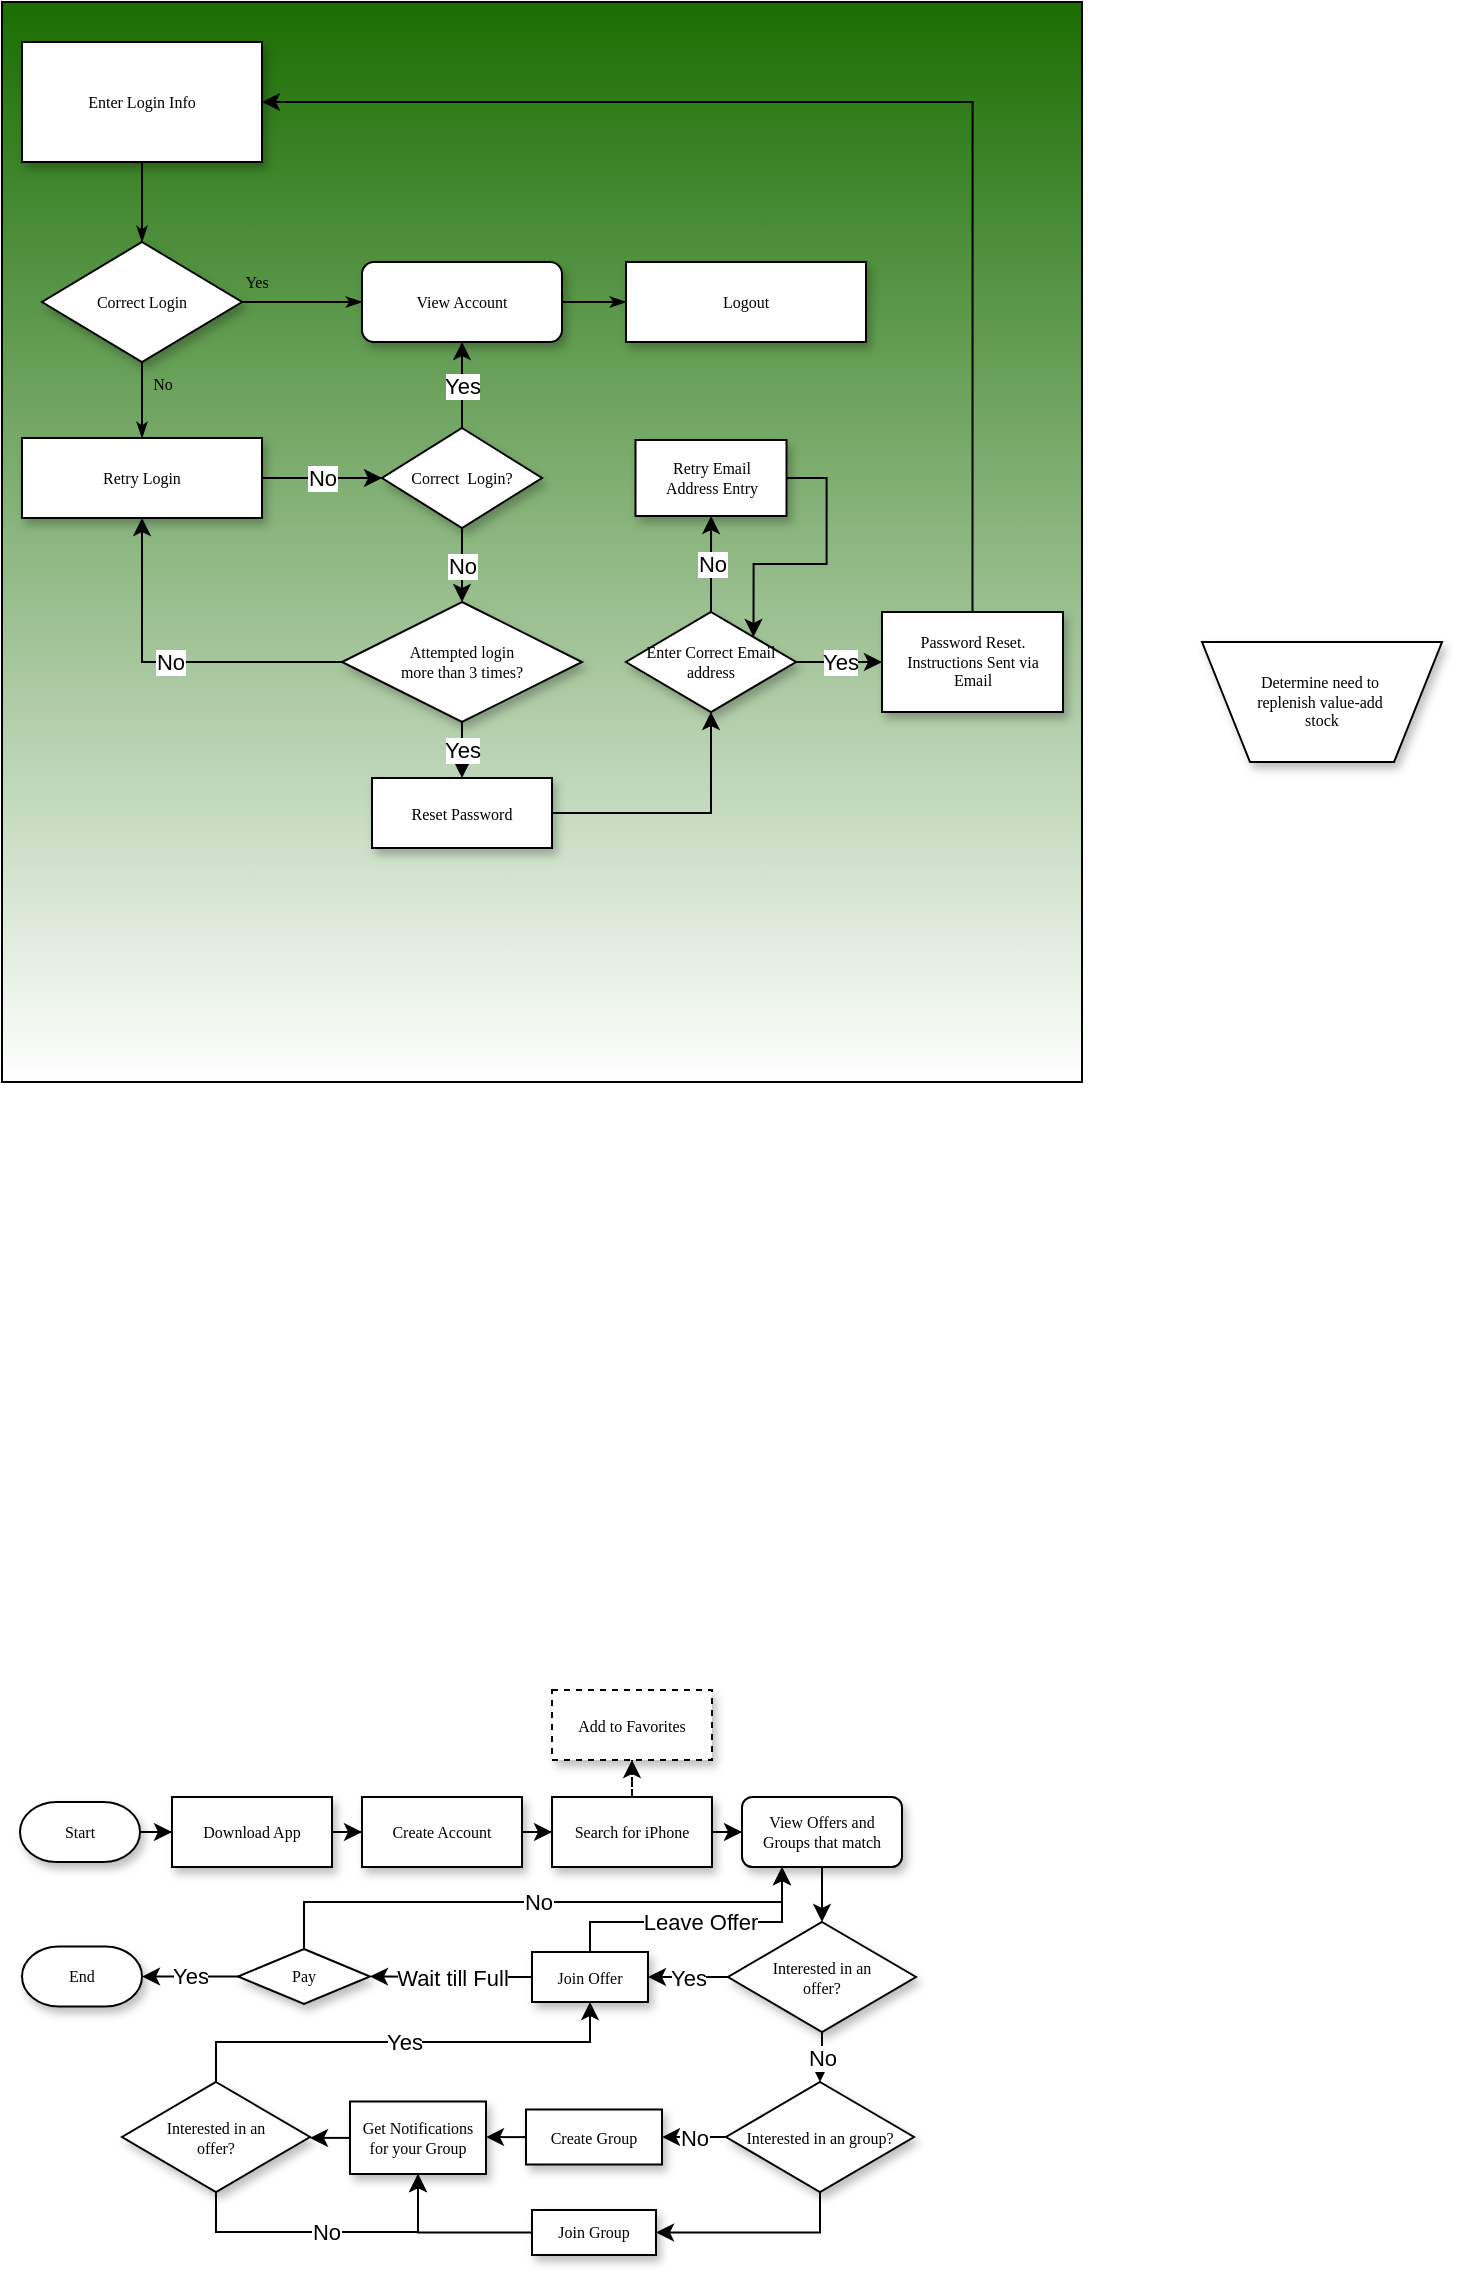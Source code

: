 <mxfile version="21.0.10" type="github"><diagram name="Page-1" id="edf60f1a-56cd-e834-aa8a-f176f3a09ee4"><mxGraphModel dx="913" dy="474" grid="1" gridSize="10" guides="1" tooltips="1" connect="1" arrows="1" fold="1" page="1" pageScale="1" pageWidth="1100" pageHeight="850" background="none" math="0" shadow="0"><root><mxCell id="0"/><mxCell id="1" parent="0"/><mxCell id="zravK-bLbQ975lHlsLjQ-16" value="" style="whiteSpace=wrap;html=1;aspect=fixed;gradientColor=#1a6e02;gradientDirection=north;rounded=0;glass=0;fillColor=default;" vertex="1" parent="1"><mxGeometry x="70" y="20" width="540" height="540" as="geometry"/></mxCell><mxCell id="60e70716793133e9-2" value="Determine need to&amp;nbsp;&lt;div&gt;replenish value-add&amp;nbsp;&lt;/div&gt;&lt;div&gt;stock&lt;/div&gt;" style="shape=trapezoid;whiteSpace=wrap;html=1;rounded=0;shadow=1;labelBackgroundColor=none;strokeWidth=1;fontFamily=Verdana;fontSize=8;align=center;flipV=1;" parent="1" vertex="1"><mxGeometry x="670" y="340" width="120" height="60" as="geometry"/></mxCell><mxCell id="60e70716793133e9-32" style="edgeStyle=orthogonalEdgeStyle;rounded=0;html=1;labelBackgroundColor=none;startSize=5;endArrow=classicThin;endFill=1;endSize=5;jettySize=auto;orthogonalLoop=1;strokeWidth=1;fontFamily=Verdana;fontSize=8" parent="1" source="60e70716793133e9-4" target="60e70716793133e9-5" edge="1"><mxGeometry relative="1" as="geometry"/></mxCell><mxCell id="60e70716793133e9-4" value="Enter Login Info" style="rounded=0;whiteSpace=wrap;html=1;shadow=1;labelBackgroundColor=none;strokeWidth=1;fontFamily=Verdana;fontSize=8;align=center;" parent="1" vertex="1"><mxGeometry x="80" y="40" width="120" height="60" as="geometry"/></mxCell><mxCell id="60e70716793133e9-33" value="Yes" style="edgeStyle=orthogonalEdgeStyle;rounded=0;html=1;labelBackgroundColor=none;startSize=5;endArrow=classicThin;endFill=1;endSize=5;jettySize=auto;orthogonalLoop=1;strokeWidth=1;fontFamily=Verdana;fontSize=8;entryX=0;entryY=0.5;entryDx=0;entryDy=0;" parent="1" source="60e70716793133e9-5" target="60e70716793133e9-8" edge="1"><mxGeometry x="-0.778" y="10" relative="1" as="geometry"><mxPoint as="offset"/><mxPoint x="440" y="220" as="targetPoint"/></mxGeometry></mxCell><mxCell id="60e70716793133e9-37" value="No" style="edgeStyle=orthogonalEdgeStyle;rounded=0;html=1;labelBackgroundColor=none;startSize=5;endArrow=classicThin;endFill=1;endSize=5;jettySize=auto;orthogonalLoop=1;strokeWidth=1;fontFamily=Verdana;fontSize=8" parent="1" source="60e70716793133e9-5" target="60e70716793133e9-9" edge="1"><mxGeometry x="-0.5" y="10" relative="1" as="geometry"><mxPoint as="offset"/></mxGeometry></mxCell><mxCell id="60e70716793133e9-5" value="Correct Login" style="rhombus;whiteSpace=wrap;html=1;rounded=0;shadow=1;labelBackgroundColor=none;strokeWidth=1;fontFamily=Verdana;fontSize=8;align=center;" parent="1" vertex="1"><mxGeometry x="90" y="140" width="100" height="60" as="geometry"/></mxCell><mxCell id="60e70716793133e9-36" style="edgeStyle=orthogonalEdgeStyle;rounded=0;html=1;labelBackgroundColor=none;startSize=5;endArrow=classicThin;endFill=1;endSize=5;jettySize=auto;orthogonalLoop=1;strokeWidth=1;fontFamily=Verdana;fontSize=8;entryX=0;entryY=0.5;entryDx=0;entryDy=0;" parent="1" source="60e70716793133e9-8" target="60e70716793133e9-10" edge="1"><mxGeometry relative="1" as="geometry"><Array as="points"/><mxPoint x="470" y="170" as="targetPoint"/></mxGeometry></mxCell><mxCell id="60e70716793133e9-8" value="View Account" style="rounded=1;whiteSpace=wrap;html=1;shadow=1;labelBackgroundColor=none;strokeWidth=1;fontFamily=Verdana;fontSize=8;align=center;" parent="1" vertex="1"><mxGeometry x="250" y="150" width="100" height="40" as="geometry"/></mxCell><mxCell id="zravK-bLbQ975lHlsLjQ-2" value="No" style="edgeStyle=orthogonalEdgeStyle;rounded=0;orthogonalLoop=1;jettySize=auto;html=1;" edge="1" parent="1" source="60e70716793133e9-9" target="zravK-bLbQ975lHlsLjQ-1"><mxGeometry relative="1" as="geometry"/></mxCell><mxCell id="60e70716793133e9-9" value="Retry Login" style="whiteSpace=wrap;html=1;rounded=0;shadow=1;labelBackgroundColor=none;strokeWidth=1;fontFamily=Verdana;fontSize=8;align=center;" parent="1" vertex="1"><mxGeometry x="80" y="238" width="120" height="40" as="geometry"/></mxCell><mxCell id="60e70716793133e9-10" value="Logout" style="whiteSpace=wrap;html=1;rounded=0;shadow=1;labelBackgroundColor=none;strokeWidth=1;fontFamily=Verdana;fontSize=8;align=center;" parent="1" vertex="1"><mxGeometry x="382" y="150" width="120" height="40" as="geometry"/></mxCell><mxCell id="zravK-bLbQ975lHlsLjQ-9" value="" style="edgeStyle=orthogonalEdgeStyle;rounded=0;orthogonalLoop=1;jettySize=auto;html=1;" edge="1" parent="1" source="60e70716793133e9-12" target="zravK-bLbQ975lHlsLjQ-8"><mxGeometry relative="1" as="geometry"/></mxCell><mxCell id="60e70716793133e9-12" value="Reset Password" style="whiteSpace=wrap;html=1;rounded=0;shadow=1;labelBackgroundColor=none;strokeWidth=1;fontFamily=Verdana;fontSize=8;align=center;spacing=6;" parent="1" vertex="1"><mxGeometry x="255" y="408" width="90" height="35" as="geometry"/></mxCell><mxCell id="60e70716793133e9-30" value="End" style="strokeWidth=1;html=1;shape=mxgraph.flowchart.terminator;whiteSpace=wrap;rounded=0;shadow=1;labelBackgroundColor=none;fontFamily=Verdana;fontSize=8;align=center;" parent="1" vertex="1"><mxGeometry x="80" y="992.25" width="60" height="30" as="geometry"/></mxCell><mxCell id="zravK-bLbQ975lHlsLjQ-3" value="Yes" style="edgeStyle=orthogonalEdgeStyle;rounded=0;orthogonalLoop=1;jettySize=auto;html=1;" edge="1" parent="1" source="zravK-bLbQ975lHlsLjQ-1" target="60e70716793133e9-8"><mxGeometry relative="1" as="geometry"/></mxCell><mxCell id="zravK-bLbQ975lHlsLjQ-5" value="No" style="edgeStyle=orthogonalEdgeStyle;rounded=0;orthogonalLoop=1;jettySize=auto;html=1;" edge="1" parent="1" source="zravK-bLbQ975lHlsLjQ-1" target="zravK-bLbQ975lHlsLjQ-4"><mxGeometry relative="1" as="geometry"/></mxCell><mxCell id="zravK-bLbQ975lHlsLjQ-1" value="Correct&amp;nbsp; Login?" style="rhombus;whiteSpace=wrap;html=1;fontSize=8;fontFamily=Verdana;rounded=0;shadow=1;labelBackgroundColor=none;strokeWidth=1;" vertex="1" parent="1"><mxGeometry x="260" y="233" width="80" height="50" as="geometry"/></mxCell><mxCell id="zravK-bLbQ975lHlsLjQ-6" value="No" style="edgeStyle=orthogonalEdgeStyle;rounded=0;orthogonalLoop=1;jettySize=auto;html=1;exitX=0;exitY=0.5;exitDx=0;exitDy=0;entryX=0.5;entryY=1;entryDx=0;entryDy=0;" edge="1" parent="1" source="zravK-bLbQ975lHlsLjQ-4" target="60e70716793133e9-9"><mxGeometry relative="1" as="geometry"/></mxCell><mxCell id="zravK-bLbQ975lHlsLjQ-7" value="Yes" style="edgeStyle=orthogonalEdgeStyle;rounded=0;orthogonalLoop=1;jettySize=auto;html=1;" edge="1" parent="1" source="zravK-bLbQ975lHlsLjQ-4" target="60e70716793133e9-12"><mxGeometry relative="1" as="geometry"/></mxCell><mxCell id="zravK-bLbQ975lHlsLjQ-4" value="Attempted login &lt;br&gt;more than 3 times?" style="rhombus;whiteSpace=wrap;html=1;fontSize=8;fontFamily=Verdana;rounded=0;shadow=1;labelBackgroundColor=none;strokeWidth=1;" vertex="1" parent="1"><mxGeometry x="240" y="320" width="120" height="60" as="geometry"/></mxCell><mxCell id="zravK-bLbQ975lHlsLjQ-11" value="No" style="edgeStyle=orthogonalEdgeStyle;rounded=0;orthogonalLoop=1;jettySize=auto;html=1;" edge="1" parent="1" source="zravK-bLbQ975lHlsLjQ-8" target="zravK-bLbQ975lHlsLjQ-10"><mxGeometry relative="1" as="geometry"/></mxCell><mxCell id="zravK-bLbQ975lHlsLjQ-13" value="Yes" style="edgeStyle=orthogonalEdgeStyle;rounded=0;orthogonalLoop=1;jettySize=auto;html=1;" edge="1" parent="1" source="zravK-bLbQ975lHlsLjQ-8" target="zravK-bLbQ975lHlsLjQ-12"><mxGeometry relative="1" as="geometry"/></mxCell><mxCell id="zravK-bLbQ975lHlsLjQ-8" value="Enter Correct Email address" style="rhombus;whiteSpace=wrap;html=1;fontSize=8;fontFamily=Verdana;rounded=0;shadow=1;labelBackgroundColor=none;strokeWidth=1;spacing=6;" vertex="1" parent="1"><mxGeometry x="382" y="325" width="85" height="50" as="geometry"/></mxCell><mxCell id="zravK-bLbQ975lHlsLjQ-14" style="edgeStyle=orthogonalEdgeStyle;rounded=0;orthogonalLoop=1;jettySize=auto;html=1;exitX=1;exitY=0.5;exitDx=0;exitDy=0;entryX=1;entryY=0;entryDx=0;entryDy=0;" edge="1" parent="1" source="zravK-bLbQ975lHlsLjQ-10" target="zravK-bLbQ975lHlsLjQ-8"><mxGeometry relative="1" as="geometry"/></mxCell><mxCell id="zravK-bLbQ975lHlsLjQ-10" value="Retry Email Address Entry" style="whiteSpace=wrap;html=1;fontSize=8;fontFamily=Verdana;rounded=0;shadow=1;labelBackgroundColor=none;strokeWidth=1;spacing=6;" vertex="1" parent="1"><mxGeometry x="386.75" y="239" width="75.5" height="38" as="geometry"/></mxCell><mxCell id="zravK-bLbQ975lHlsLjQ-15" style="edgeStyle=orthogonalEdgeStyle;rounded=0;orthogonalLoop=1;jettySize=auto;html=1;exitX=0.5;exitY=0;exitDx=0;exitDy=0;entryX=1;entryY=0.5;entryDx=0;entryDy=0;" edge="1" parent="1" source="zravK-bLbQ975lHlsLjQ-12" target="60e70716793133e9-4"><mxGeometry relative="1" as="geometry"/></mxCell><mxCell id="zravK-bLbQ975lHlsLjQ-12" value="Password Reset. Instructions Sent via Email" style="whiteSpace=wrap;html=1;fontSize=8;fontFamily=Verdana;rounded=0;shadow=1;labelBackgroundColor=none;strokeWidth=1;spacing=6;" vertex="1" parent="1"><mxGeometry x="510" y="325" width="90.5" height="50" as="geometry"/></mxCell><mxCell id="zravK-bLbQ975lHlsLjQ-23" value="" style="edgeStyle=orthogonalEdgeStyle;rounded=0;orthogonalLoop=1;jettySize=auto;html=1;" edge="1" parent="1" source="zravK-bLbQ975lHlsLjQ-18" target="zravK-bLbQ975lHlsLjQ-22"><mxGeometry relative="1" as="geometry"/></mxCell><mxCell id="zravK-bLbQ975lHlsLjQ-18" value="Start" style="strokeWidth=1;html=1;shape=mxgraph.flowchart.terminator;whiteSpace=wrap;rounded=0;shadow=1;labelBackgroundColor=none;fontFamily=Verdana;fontSize=8;align=center;" vertex="1" parent="1"><mxGeometry x="79" y="920" width="60" height="30" as="geometry"/></mxCell><mxCell id="zravK-bLbQ975lHlsLjQ-25" value="" style="edgeStyle=orthogonalEdgeStyle;rounded=0;orthogonalLoop=1;jettySize=auto;html=1;" edge="1" parent="1" source="zravK-bLbQ975lHlsLjQ-22" target="zravK-bLbQ975lHlsLjQ-24"><mxGeometry relative="1" as="geometry"/></mxCell><mxCell id="zravK-bLbQ975lHlsLjQ-22" value="Download App" style="whiteSpace=wrap;html=1;fontSize=8;fontFamily=Verdana;strokeWidth=1;rounded=0;shadow=1;labelBackgroundColor=none;" vertex="1" parent="1"><mxGeometry x="155" y="917.5" width="80" height="35" as="geometry"/></mxCell><mxCell id="zravK-bLbQ975lHlsLjQ-27" value="" style="edgeStyle=orthogonalEdgeStyle;rounded=0;orthogonalLoop=1;jettySize=auto;html=1;" edge="1" parent="1" source="zravK-bLbQ975lHlsLjQ-24" target="zravK-bLbQ975lHlsLjQ-26"><mxGeometry relative="1" as="geometry"/></mxCell><mxCell id="zravK-bLbQ975lHlsLjQ-24" value="Create Account" style="whiteSpace=wrap;html=1;fontSize=8;fontFamily=Verdana;strokeWidth=1;rounded=0;shadow=1;labelBackgroundColor=none;" vertex="1" parent="1"><mxGeometry x="250" y="917.5" width="80" height="35" as="geometry"/></mxCell><mxCell id="zravK-bLbQ975lHlsLjQ-29" value="" style="edgeStyle=orthogonalEdgeStyle;rounded=0;orthogonalLoop=1;jettySize=auto;html=1;" edge="1" parent="1" source="zravK-bLbQ975lHlsLjQ-26" target="zravK-bLbQ975lHlsLjQ-28"><mxGeometry relative="1" as="geometry"/></mxCell><mxCell id="zravK-bLbQ975lHlsLjQ-31" value="" style="edgeStyle=orthogonalEdgeStyle;rounded=0;orthogonalLoop=1;jettySize=auto;html=1;dashed=1;" edge="1" parent="1" source="zravK-bLbQ975lHlsLjQ-26" target="zravK-bLbQ975lHlsLjQ-30"><mxGeometry relative="1" as="geometry"/></mxCell><mxCell id="zravK-bLbQ975lHlsLjQ-26" value="Search for iPhone" style="whiteSpace=wrap;html=1;fontSize=8;fontFamily=Verdana;strokeWidth=1;rounded=0;shadow=1;labelBackgroundColor=none;" vertex="1" parent="1"><mxGeometry x="345" y="917.5" width="80" height="35" as="geometry"/></mxCell><mxCell id="zravK-bLbQ975lHlsLjQ-34" value="" style="edgeStyle=orthogonalEdgeStyle;rounded=0;orthogonalLoop=1;jettySize=auto;html=1;" edge="1" parent="1" source="zravK-bLbQ975lHlsLjQ-28" target="zravK-bLbQ975lHlsLjQ-33"><mxGeometry relative="1" as="geometry"/></mxCell><mxCell id="zravK-bLbQ975lHlsLjQ-28" value="View Offers and Groups that match" style="whiteSpace=wrap;html=1;fontSize=8;fontFamily=Verdana;strokeWidth=1;rounded=1;shadow=1;labelBackgroundColor=none;" vertex="1" parent="1"><mxGeometry x="440" y="917.5" width="80" height="35" as="geometry"/></mxCell><mxCell id="zravK-bLbQ975lHlsLjQ-30" value="Add to Favorites" style="whiteSpace=wrap;html=1;fontSize=8;fontFamily=Verdana;strokeWidth=1;rounded=0;shadow=1;labelBackgroundColor=none;dashed=1;" vertex="1" parent="1"><mxGeometry x="345" y="864" width="80" height="35" as="geometry"/></mxCell><mxCell id="zravK-bLbQ975lHlsLjQ-38" value="Yes" style="edgeStyle=orthogonalEdgeStyle;rounded=0;orthogonalLoop=1;jettySize=auto;html=1;" edge="1" parent="1" source="zravK-bLbQ975lHlsLjQ-33" target="zravK-bLbQ975lHlsLjQ-37"><mxGeometry relative="1" as="geometry"/></mxCell><mxCell id="zravK-bLbQ975lHlsLjQ-42" value="No" style="edgeStyle=orthogonalEdgeStyle;rounded=0;orthogonalLoop=1;jettySize=auto;html=1;" edge="1" parent="1" source="zravK-bLbQ975lHlsLjQ-33" target="zravK-bLbQ975lHlsLjQ-41"><mxGeometry relative="1" as="geometry"/></mxCell><mxCell id="zravK-bLbQ975lHlsLjQ-33" value="Interested in an&lt;br&gt;offer?" style="rhombus;whiteSpace=wrap;html=1;fontSize=8;fontFamily=Verdana;strokeWidth=1;rounded=0;shadow=1;labelBackgroundColor=none;" vertex="1" parent="1"><mxGeometry x="433" y="980" width="94" height="55" as="geometry"/></mxCell><mxCell id="zravK-bLbQ975lHlsLjQ-61" value="Wait till Full" style="edgeStyle=orthogonalEdgeStyle;rounded=0;orthogonalLoop=1;jettySize=auto;html=1;" edge="1" parent="1" source="zravK-bLbQ975lHlsLjQ-37" target="zravK-bLbQ975lHlsLjQ-60"><mxGeometry relative="1" as="geometry"/></mxCell><mxCell id="zravK-bLbQ975lHlsLjQ-64" value="Leave Offer" style="edgeStyle=orthogonalEdgeStyle;rounded=0;orthogonalLoop=1;jettySize=auto;html=1;exitX=0.5;exitY=0;exitDx=0;exitDy=0;entryX=0.25;entryY=1;entryDx=0;entryDy=0;" edge="1" parent="1" source="zravK-bLbQ975lHlsLjQ-37" target="zravK-bLbQ975lHlsLjQ-28"><mxGeometry relative="1" as="geometry"><Array as="points"><mxPoint x="364" y="980"/><mxPoint x="460" y="980"/></Array></mxGeometry></mxCell><mxCell id="zravK-bLbQ975lHlsLjQ-37" value="Join Offer" style="whiteSpace=wrap;html=1;fontSize=8;fontFamily=Verdana;strokeWidth=1;rounded=0;shadow=1;labelBackgroundColor=none;" vertex="1" parent="1"><mxGeometry x="335" y="995" width="58" height="25" as="geometry"/></mxCell><mxCell id="zravK-bLbQ975lHlsLjQ-44" value="No" style="edgeStyle=orthogonalEdgeStyle;rounded=0;orthogonalLoop=1;jettySize=auto;html=1;" edge="1" parent="1" source="zravK-bLbQ975lHlsLjQ-41" target="zravK-bLbQ975lHlsLjQ-43"><mxGeometry relative="1" as="geometry"/></mxCell><mxCell id="zravK-bLbQ975lHlsLjQ-50" style="edgeStyle=orthogonalEdgeStyle;rounded=0;orthogonalLoop=1;jettySize=auto;html=1;exitX=0.5;exitY=1;exitDx=0;exitDy=0;entryX=1;entryY=0.5;entryDx=0;entryDy=0;" edge="1" parent="1" source="zravK-bLbQ975lHlsLjQ-41" target="zravK-bLbQ975lHlsLjQ-48"><mxGeometry relative="1" as="geometry"/></mxCell><mxCell id="zravK-bLbQ975lHlsLjQ-41" value="Interested in an group?" style="rhombus;whiteSpace=wrap;html=1;fontSize=8;fontFamily=Verdana;strokeWidth=1;rounded=0;shadow=1;labelBackgroundColor=none;" vertex="1" parent="1"><mxGeometry x="432" y="1060" width="94" height="55" as="geometry"/></mxCell><mxCell id="zravK-bLbQ975lHlsLjQ-46" value="" style="edgeStyle=orthogonalEdgeStyle;rounded=0;orthogonalLoop=1;jettySize=auto;html=1;" edge="1" parent="1" source="zravK-bLbQ975lHlsLjQ-43" target="zravK-bLbQ975lHlsLjQ-45"><mxGeometry relative="1" as="geometry"/></mxCell><mxCell id="zravK-bLbQ975lHlsLjQ-43" value="Create Group" style="whiteSpace=wrap;html=1;fontSize=8;fontFamily=Verdana;strokeWidth=1;rounded=0;shadow=1;labelBackgroundColor=none;" vertex="1" parent="1"><mxGeometry x="332" y="1073.75" width="68" height="27.5" as="geometry"/></mxCell><mxCell id="zravK-bLbQ975lHlsLjQ-55" value="" style="edgeStyle=orthogonalEdgeStyle;rounded=0;orthogonalLoop=1;jettySize=auto;html=1;" edge="1" parent="1" source="zravK-bLbQ975lHlsLjQ-45" target="zravK-bLbQ975lHlsLjQ-54"><mxGeometry relative="1" as="geometry"/></mxCell><mxCell id="zravK-bLbQ975lHlsLjQ-45" value="Get Notifications for your Group" style="whiteSpace=wrap;html=1;fontSize=8;fontFamily=Verdana;strokeWidth=1;rounded=0;shadow=1;labelBackgroundColor=none;" vertex="1" parent="1"><mxGeometry x="244" y="1069.75" width="68" height="36.25" as="geometry"/></mxCell><mxCell id="zravK-bLbQ975lHlsLjQ-52" style="edgeStyle=orthogonalEdgeStyle;rounded=0;orthogonalLoop=1;jettySize=auto;html=1;exitX=0;exitY=0.5;exitDx=0;exitDy=0;entryX=0.5;entryY=1;entryDx=0;entryDy=0;" edge="1" parent="1" source="zravK-bLbQ975lHlsLjQ-48" target="zravK-bLbQ975lHlsLjQ-45"><mxGeometry relative="1" as="geometry"/></mxCell><mxCell id="zravK-bLbQ975lHlsLjQ-48" value="Join Group" style="whiteSpace=wrap;html=1;fontSize=8;fontFamily=Verdana;strokeWidth=1;rounded=0;shadow=1;labelBackgroundColor=none;" vertex="1" parent="1"><mxGeometry x="335" y="1124" width="62" height="22.5" as="geometry"/></mxCell><mxCell id="zravK-bLbQ975lHlsLjQ-56" value="Yes" style="edgeStyle=orthogonalEdgeStyle;rounded=0;orthogonalLoop=1;jettySize=auto;html=1;exitX=0.5;exitY=0;exitDx=0;exitDy=0;entryX=0.5;entryY=1;entryDx=0;entryDy=0;" edge="1" parent="1" source="zravK-bLbQ975lHlsLjQ-54" target="zravK-bLbQ975lHlsLjQ-37"><mxGeometry relative="1" as="geometry"><Array as="points"><mxPoint x="177" y="1040"/><mxPoint x="364" y="1040"/></Array></mxGeometry></mxCell><mxCell id="zravK-bLbQ975lHlsLjQ-57" value="No" style="edgeStyle=orthogonalEdgeStyle;rounded=0;orthogonalLoop=1;jettySize=auto;html=1;exitX=0.5;exitY=1;exitDx=0;exitDy=0;entryX=0.5;entryY=1;entryDx=0;entryDy=0;" edge="1" parent="1" source="zravK-bLbQ975lHlsLjQ-54" target="zravK-bLbQ975lHlsLjQ-45"><mxGeometry relative="1" as="geometry"/></mxCell><mxCell id="zravK-bLbQ975lHlsLjQ-54" value="Interested in an&lt;br&gt;offer?" style="rhombus;whiteSpace=wrap;html=1;fontSize=8;fontFamily=Verdana;strokeWidth=1;rounded=0;shadow=1;labelBackgroundColor=none;" vertex="1" parent="1"><mxGeometry x="130" y="1060" width="94" height="55" as="geometry"/></mxCell><mxCell id="zravK-bLbQ975lHlsLjQ-62" value="Yes" style="edgeStyle=orthogonalEdgeStyle;rounded=0;orthogonalLoop=1;jettySize=auto;html=1;" edge="1" parent="1" source="zravK-bLbQ975lHlsLjQ-60" target="60e70716793133e9-30"><mxGeometry relative="1" as="geometry"/></mxCell><mxCell id="zravK-bLbQ975lHlsLjQ-63" value="No" style="edgeStyle=orthogonalEdgeStyle;rounded=0;orthogonalLoop=1;jettySize=auto;html=1;exitX=0.5;exitY=0;exitDx=0;exitDy=0;entryX=0.25;entryY=1;entryDx=0;entryDy=0;" edge="1" parent="1" source="zravK-bLbQ975lHlsLjQ-60" target="zravK-bLbQ975lHlsLjQ-28"><mxGeometry relative="1" as="geometry"><Array as="points"><mxPoint x="221" y="970"/><mxPoint x="460" y="970"/></Array></mxGeometry></mxCell><mxCell id="zravK-bLbQ975lHlsLjQ-60" value="Pay" style="rhombus;whiteSpace=wrap;html=1;fontSize=8;fontFamily=Verdana;strokeWidth=1;rounded=0;shadow=1;labelBackgroundColor=none;" vertex="1" parent="1"><mxGeometry x="188" y="993.5" width="66" height="27.5" as="geometry"/></mxCell></root></mxGraphModel></diagram></mxfile>